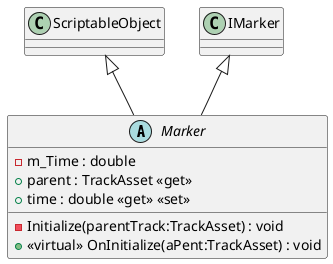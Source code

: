 @startuml
abstract class Marker {
    - m_Time : double
    + parent : TrackAsset <<get>>
    + time : double <<get>> <<set>>
    - Initialize(parentTrack:TrackAsset) : void
    + <<virtual>> OnInitialize(aPent:TrackAsset) : void
}
ScriptableObject <|-- Marker
IMarker <|-- Marker
@enduml
